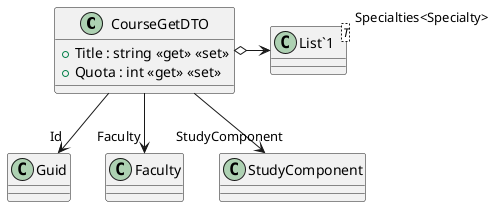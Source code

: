 @startuml
class CourseGetDTO {
    + Title : string <<get>> <<set>>
    + Quota : int <<get>> <<set>>
}
class "List`1"<T> {
}
CourseGetDTO --> "Id" Guid
CourseGetDTO o-> "Specialties<Specialty>" "List`1"
CourseGetDTO --> "Faculty" Faculty
CourseGetDTO --> "StudyComponent" StudyComponent
@enduml
